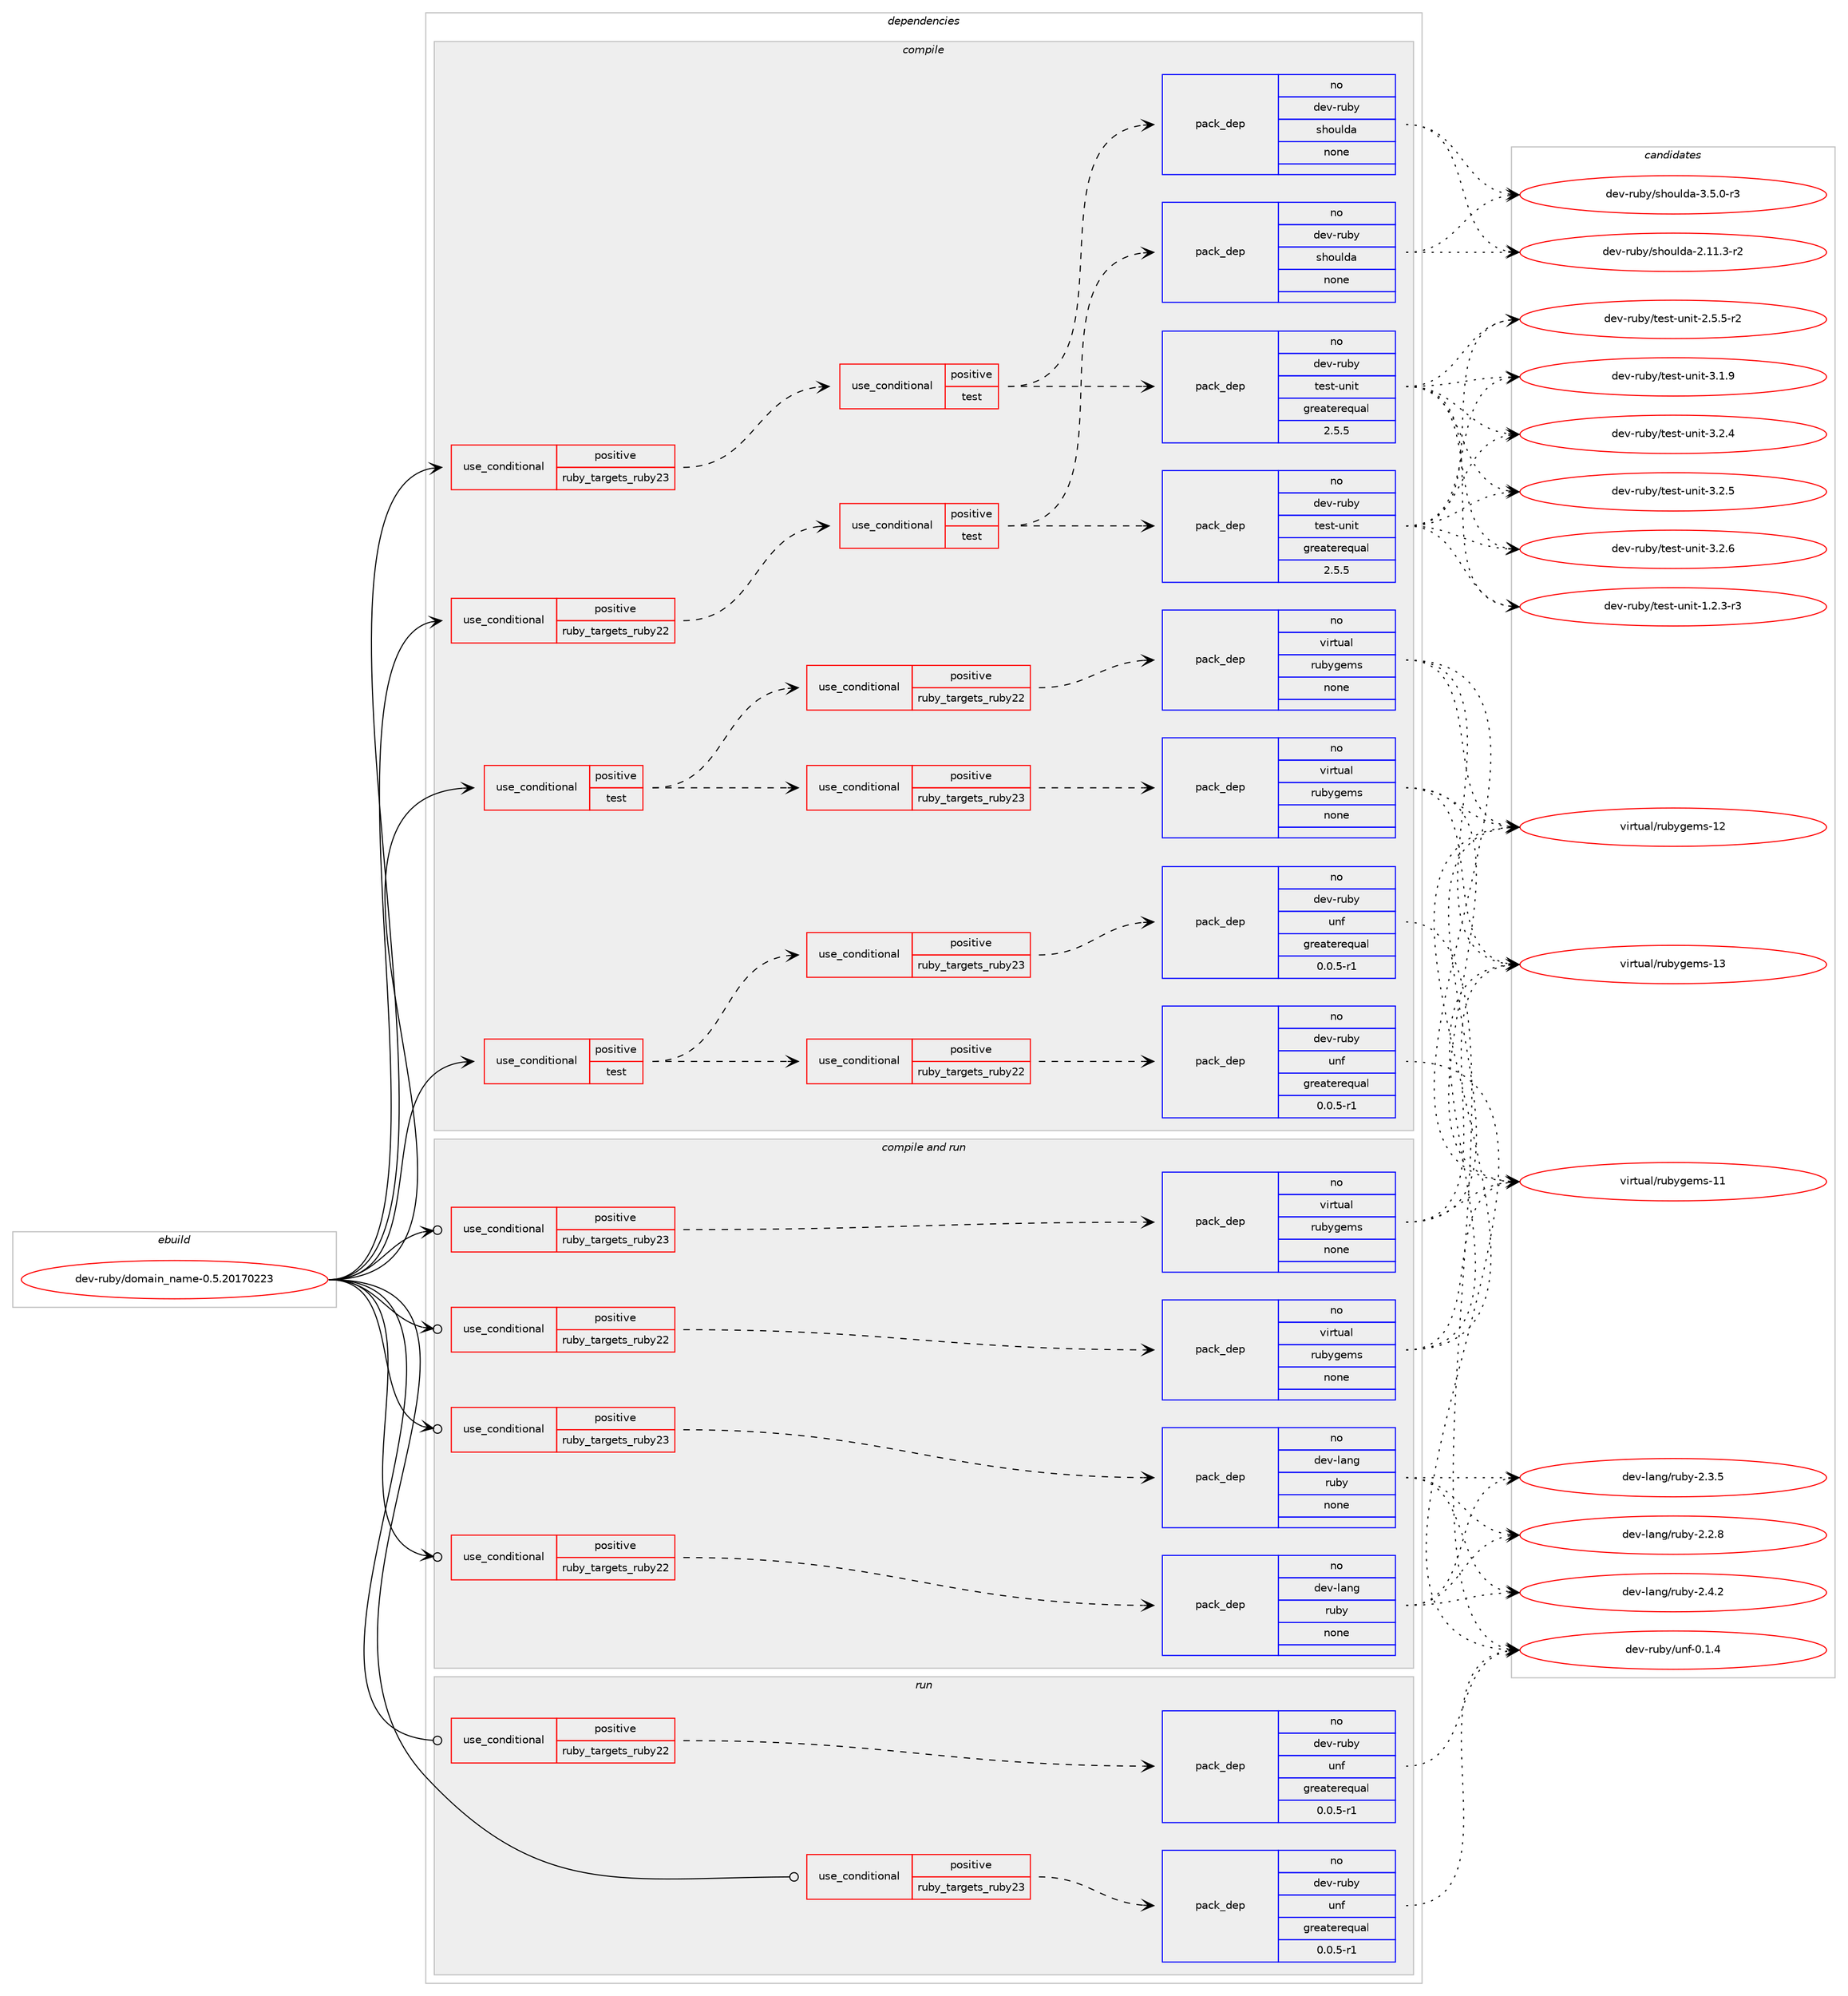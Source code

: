 digraph prolog {

# *************
# Graph options
# *************

newrank=true;
concentrate=true;
compound=true;
graph [rankdir=LR,fontname=Helvetica,fontsize=10,ranksep=1.5];#, ranksep=2.5, nodesep=0.2];
edge  [arrowhead=vee];
node  [fontname=Helvetica,fontsize=10];

# **********
# The ebuild
# **********

subgraph cluster_leftcol {
color=gray;
rank=same;
label=<<i>ebuild</i>>;
id [label="dev-ruby/domain_name-0.5.20170223", color=red, width=4, href="../dev-ruby/domain_name-0.5.20170223.svg"];
}

# ****************
# The dependencies
# ****************

subgraph cluster_midcol {
color=gray;
label=<<i>dependencies</i>>;
subgraph cluster_compile {
fillcolor="#eeeeee";
style=filled;
label=<<i>compile</i>>;
subgraph cond55932 {
dependency236379 [label=<<TABLE BORDER="0" CELLBORDER="1" CELLSPACING="0" CELLPADDING="4"><TR><TD ROWSPAN="3" CELLPADDING="10">use_conditional</TD></TR><TR><TD>positive</TD></TR><TR><TD>ruby_targets_ruby22</TD></TR></TABLE>>, shape=none, color=red];
subgraph cond55933 {
dependency236380 [label=<<TABLE BORDER="0" CELLBORDER="1" CELLSPACING="0" CELLPADDING="4"><TR><TD ROWSPAN="3" CELLPADDING="10">use_conditional</TD></TR><TR><TD>positive</TD></TR><TR><TD>test</TD></TR></TABLE>>, shape=none, color=red];
subgraph pack176373 {
dependency236381 [label=<<TABLE BORDER="0" CELLBORDER="1" CELLSPACING="0" CELLPADDING="4" WIDTH="220"><TR><TD ROWSPAN="6" CELLPADDING="30">pack_dep</TD></TR><TR><TD WIDTH="110">no</TD></TR><TR><TD>dev-ruby</TD></TR><TR><TD>test-unit</TD></TR><TR><TD>greaterequal</TD></TR><TR><TD>2.5.5</TD></TR></TABLE>>, shape=none, color=blue];
}
dependency236380:e -> dependency236381:w [weight=20,style="dashed",arrowhead="vee"];
subgraph pack176374 {
dependency236382 [label=<<TABLE BORDER="0" CELLBORDER="1" CELLSPACING="0" CELLPADDING="4" WIDTH="220"><TR><TD ROWSPAN="6" CELLPADDING="30">pack_dep</TD></TR><TR><TD WIDTH="110">no</TD></TR><TR><TD>dev-ruby</TD></TR><TR><TD>shoulda</TD></TR><TR><TD>none</TD></TR><TR><TD></TD></TR></TABLE>>, shape=none, color=blue];
}
dependency236380:e -> dependency236382:w [weight=20,style="dashed",arrowhead="vee"];
}
dependency236379:e -> dependency236380:w [weight=20,style="dashed",arrowhead="vee"];
}
id:e -> dependency236379:w [weight=20,style="solid",arrowhead="vee"];
subgraph cond55934 {
dependency236383 [label=<<TABLE BORDER="0" CELLBORDER="1" CELLSPACING="0" CELLPADDING="4"><TR><TD ROWSPAN="3" CELLPADDING="10">use_conditional</TD></TR><TR><TD>positive</TD></TR><TR><TD>ruby_targets_ruby23</TD></TR></TABLE>>, shape=none, color=red];
subgraph cond55935 {
dependency236384 [label=<<TABLE BORDER="0" CELLBORDER="1" CELLSPACING="0" CELLPADDING="4"><TR><TD ROWSPAN="3" CELLPADDING="10">use_conditional</TD></TR><TR><TD>positive</TD></TR><TR><TD>test</TD></TR></TABLE>>, shape=none, color=red];
subgraph pack176375 {
dependency236385 [label=<<TABLE BORDER="0" CELLBORDER="1" CELLSPACING="0" CELLPADDING="4" WIDTH="220"><TR><TD ROWSPAN="6" CELLPADDING="30">pack_dep</TD></TR><TR><TD WIDTH="110">no</TD></TR><TR><TD>dev-ruby</TD></TR><TR><TD>test-unit</TD></TR><TR><TD>greaterequal</TD></TR><TR><TD>2.5.5</TD></TR></TABLE>>, shape=none, color=blue];
}
dependency236384:e -> dependency236385:w [weight=20,style="dashed",arrowhead="vee"];
subgraph pack176376 {
dependency236386 [label=<<TABLE BORDER="0" CELLBORDER="1" CELLSPACING="0" CELLPADDING="4" WIDTH="220"><TR><TD ROWSPAN="6" CELLPADDING="30">pack_dep</TD></TR><TR><TD WIDTH="110">no</TD></TR><TR><TD>dev-ruby</TD></TR><TR><TD>shoulda</TD></TR><TR><TD>none</TD></TR><TR><TD></TD></TR></TABLE>>, shape=none, color=blue];
}
dependency236384:e -> dependency236386:w [weight=20,style="dashed",arrowhead="vee"];
}
dependency236383:e -> dependency236384:w [weight=20,style="dashed",arrowhead="vee"];
}
id:e -> dependency236383:w [weight=20,style="solid",arrowhead="vee"];
subgraph cond55936 {
dependency236387 [label=<<TABLE BORDER="0" CELLBORDER="1" CELLSPACING="0" CELLPADDING="4"><TR><TD ROWSPAN="3" CELLPADDING="10">use_conditional</TD></TR><TR><TD>positive</TD></TR><TR><TD>test</TD></TR></TABLE>>, shape=none, color=red];
subgraph cond55937 {
dependency236388 [label=<<TABLE BORDER="0" CELLBORDER="1" CELLSPACING="0" CELLPADDING="4"><TR><TD ROWSPAN="3" CELLPADDING="10">use_conditional</TD></TR><TR><TD>positive</TD></TR><TR><TD>ruby_targets_ruby22</TD></TR></TABLE>>, shape=none, color=red];
subgraph pack176377 {
dependency236389 [label=<<TABLE BORDER="0" CELLBORDER="1" CELLSPACING="0" CELLPADDING="4" WIDTH="220"><TR><TD ROWSPAN="6" CELLPADDING="30">pack_dep</TD></TR><TR><TD WIDTH="110">no</TD></TR><TR><TD>dev-ruby</TD></TR><TR><TD>unf</TD></TR><TR><TD>greaterequal</TD></TR><TR><TD>0.0.5-r1</TD></TR></TABLE>>, shape=none, color=blue];
}
dependency236388:e -> dependency236389:w [weight=20,style="dashed",arrowhead="vee"];
}
dependency236387:e -> dependency236388:w [weight=20,style="dashed",arrowhead="vee"];
subgraph cond55938 {
dependency236390 [label=<<TABLE BORDER="0" CELLBORDER="1" CELLSPACING="0" CELLPADDING="4"><TR><TD ROWSPAN="3" CELLPADDING="10">use_conditional</TD></TR><TR><TD>positive</TD></TR><TR><TD>ruby_targets_ruby23</TD></TR></TABLE>>, shape=none, color=red];
subgraph pack176378 {
dependency236391 [label=<<TABLE BORDER="0" CELLBORDER="1" CELLSPACING="0" CELLPADDING="4" WIDTH="220"><TR><TD ROWSPAN="6" CELLPADDING="30">pack_dep</TD></TR><TR><TD WIDTH="110">no</TD></TR><TR><TD>dev-ruby</TD></TR><TR><TD>unf</TD></TR><TR><TD>greaterequal</TD></TR><TR><TD>0.0.5-r1</TD></TR></TABLE>>, shape=none, color=blue];
}
dependency236390:e -> dependency236391:w [weight=20,style="dashed",arrowhead="vee"];
}
dependency236387:e -> dependency236390:w [weight=20,style="dashed",arrowhead="vee"];
}
id:e -> dependency236387:w [weight=20,style="solid",arrowhead="vee"];
subgraph cond55939 {
dependency236392 [label=<<TABLE BORDER="0" CELLBORDER="1" CELLSPACING="0" CELLPADDING="4"><TR><TD ROWSPAN="3" CELLPADDING="10">use_conditional</TD></TR><TR><TD>positive</TD></TR><TR><TD>test</TD></TR></TABLE>>, shape=none, color=red];
subgraph cond55940 {
dependency236393 [label=<<TABLE BORDER="0" CELLBORDER="1" CELLSPACING="0" CELLPADDING="4"><TR><TD ROWSPAN="3" CELLPADDING="10">use_conditional</TD></TR><TR><TD>positive</TD></TR><TR><TD>ruby_targets_ruby22</TD></TR></TABLE>>, shape=none, color=red];
subgraph pack176379 {
dependency236394 [label=<<TABLE BORDER="0" CELLBORDER="1" CELLSPACING="0" CELLPADDING="4" WIDTH="220"><TR><TD ROWSPAN="6" CELLPADDING="30">pack_dep</TD></TR><TR><TD WIDTH="110">no</TD></TR><TR><TD>virtual</TD></TR><TR><TD>rubygems</TD></TR><TR><TD>none</TD></TR><TR><TD></TD></TR></TABLE>>, shape=none, color=blue];
}
dependency236393:e -> dependency236394:w [weight=20,style="dashed",arrowhead="vee"];
}
dependency236392:e -> dependency236393:w [weight=20,style="dashed",arrowhead="vee"];
subgraph cond55941 {
dependency236395 [label=<<TABLE BORDER="0" CELLBORDER="1" CELLSPACING="0" CELLPADDING="4"><TR><TD ROWSPAN="3" CELLPADDING="10">use_conditional</TD></TR><TR><TD>positive</TD></TR><TR><TD>ruby_targets_ruby23</TD></TR></TABLE>>, shape=none, color=red];
subgraph pack176380 {
dependency236396 [label=<<TABLE BORDER="0" CELLBORDER="1" CELLSPACING="0" CELLPADDING="4" WIDTH="220"><TR><TD ROWSPAN="6" CELLPADDING="30">pack_dep</TD></TR><TR><TD WIDTH="110">no</TD></TR><TR><TD>virtual</TD></TR><TR><TD>rubygems</TD></TR><TR><TD>none</TD></TR><TR><TD></TD></TR></TABLE>>, shape=none, color=blue];
}
dependency236395:e -> dependency236396:w [weight=20,style="dashed",arrowhead="vee"];
}
dependency236392:e -> dependency236395:w [weight=20,style="dashed",arrowhead="vee"];
}
id:e -> dependency236392:w [weight=20,style="solid",arrowhead="vee"];
}
subgraph cluster_compileandrun {
fillcolor="#eeeeee";
style=filled;
label=<<i>compile and run</i>>;
subgraph cond55942 {
dependency236397 [label=<<TABLE BORDER="0" CELLBORDER="1" CELLSPACING="0" CELLPADDING="4"><TR><TD ROWSPAN="3" CELLPADDING="10">use_conditional</TD></TR><TR><TD>positive</TD></TR><TR><TD>ruby_targets_ruby22</TD></TR></TABLE>>, shape=none, color=red];
subgraph pack176381 {
dependency236398 [label=<<TABLE BORDER="0" CELLBORDER="1" CELLSPACING="0" CELLPADDING="4" WIDTH="220"><TR><TD ROWSPAN="6" CELLPADDING="30">pack_dep</TD></TR><TR><TD WIDTH="110">no</TD></TR><TR><TD>dev-lang</TD></TR><TR><TD>ruby</TD></TR><TR><TD>none</TD></TR><TR><TD></TD></TR></TABLE>>, shape=none, color=blue];
}
dependency236397:e -> dependency236398:w [weight=20,style="dashed",arrowhead="vee"];
}
id:e -> dependency236397:w [weight=20,style="solid",arrowhead="odotvee"];
subgraph cond55943 {
dependency236399 [label=<<TABLE BORDER="0" CELLBORDER="1" CELLSPACING="0" CELLPADDING="4"><TR><TD ROWSPAN="3" CELLPADDING="10">use_conditional</TD></TR><TR><TD>positive</TD></TR><TR><TD>ruby_targets_ruby22</TD></TR></TABLE>>, shape=none, color=red];
subgraph pack176382 {
dependency236400 [label=<<TABLE BORDER="0" CELLBORDER="1" CELLSPACING="0" CELLPADDING="4" WIDTH="220"><TR><TD ROWSPAN="6" CELLPADDING="30">pack_dep</TD></TR><TR><TD WIDTH="110">no</TD></TR><TR><TD>virtual</TD></TR><TR><TD>rubygems</TD></TR><TR><TD>none</TD></TR><TR><TD></TD></TR></TABLE>>, shape=none, color=blue];
}
dependency236399:e -> dependency236400:w [weight=20,style="dashed",arrowhead="vee"];
}
id:e -> dependency236399:w [weight=20,style="solid",arrowhead="odotvee"];
subgraph cond55944 {
dependency236401 [label=<<TABLE BORDER="0" CELLBORDER="1" CELLSPACING="0" CELLPADDING="4"><TR><TD ROWSPAN="3" CELLPADDING="10">use_conditional</TD></TR><TR><TD>positive</TD></TR><TR><TD>ruby_targets_ruby23</TD></TR></TABLE>>, shape=none, color=red];
subgraph pack176383 {
dependency236402 [label=<<TABLE BORDER="0" CELLBORDER="1" CELLSPACING="0" CELLPADDING="4" WIDTH="220"><TR><TD ROWSPAN="6" CELLPADDING="30">pack_dep</TD></TR><TR><TD WIDTH="110">no</TD></TR><TR><TD>dev-lang</TD></TR><TR><TD>ruby</TD></TR><TR><TD>none</TD></TR><TR><TD></TD></TR></TABLE>>, shape=none, color=blue];
}
dependency236401:e -> dependency236402:w [weight=20,style="dashed",arrowhead="vee"];
}
id:e -> dependency236401:w [weight=20,style="solid",arrowhead="odotvee"];
subgraph cond55945 {
dependency236403 [label=<<TABLE BORDER="0" CELLBORDER="1" CELLSPACING="0" CELLPADDING="4"><TR><TD ROWSPAN="3" CELLPADDING="10">use_conditional</TD></TR><TR><TD>positive</TD></TR><TR><TD>ruby_targets_ruby23</TD></TR></TABLE>>, shape=none, color=red];
subgraph pack176384 {
dependency236404 [label=<<TABLE BORDER="0" CELLBORDER="1" CELLSPACING="0" CELLPADDING="4" WIDTH="220"><TR><TD ROWSPAN="6" CELLPADDING="30">pack_dep</TD></TR><TR><TD WIDTH="110">no</TD></TR><TR><TD>virtual</TD></TR><TR><TD>rubygems</TD></TR><TR><TD>none</TD></TR><TR><TD></TD></TR></TABLE>>, shape=none, color=blue];
}
dependency236403:e -> dependency236404:w [weight=20,style="dashed",arrowhead="vee"];
}
id:e -> dependency236403:w [weight=20,style="solid",arrowhead="odotvee"];
}
subgraph cluster_run {
fillcolor="#eeeeee";
style=filled;
label=<<i>run</i>>;
subgraph cond55946 {
dependency236405 [label=<<TABLE BORDER="0" CELLBORDER="1" CELLSPACING="0" CELLPADDING="4"><TR><TD ROWSPAN="3" CELLPADDING="10">use_conditional</TD></TR><TR><TD>positive</TD></TR><TR><TD>ruby_targets_ruby22</TD></TR></TABLE>>, shape=none, color=red];
subgraph pack176385 {
dependency236406 [label=<<TABLE BORDER="0" CELLBORDER="1" CELLSPACING="0" CELLPADDING="4" WIDTH="220"><TR><TD ROWSPAN="6" CELLPADDING="30">pack_dep</TD></TR><TR><TD WIDTH="110">no</TD></TR><TR><TD>dev-ruby</TD></TR><TR><TD>unf</TD></TR><TR><TD>greaterequal</TD></TR><TR><TD>0.0.5-r1</TD></TR></TABLE>>, shape=none, color=blue];
}
dependency236405:e -> dependency236406:w [weight=20,style="dashed",arrowhead="vee"];
}
id:e -> dependency236405:w [weight=20,style="solid",arrowhead="odot"];
subgraph cond55947 {
dependency236407 [label=<<TABLE BORDER="0" CELLBORDER="1" CELLSPACING="0" CELLPADDING="4"><TR><TD ROWSPAN="3" CELLPADDING="10">use_conditional</TD></TR><TR><TD>positive</TD></TR><TR><TD>ruby_targets_ruby23</TD></TR></TABLE>>, shape=none, color=red];
subgraph pack176386 {
dependency236408 [label=<<TABLE BORDER="0" CELLBORDER="1" CELLSPACING="0" CELLPADDING="4" WIDTH="220"><TR><TD ROWSPAN="6" CELLPADDING="30">pack_dep</TD></TR><TR><TD WIDTH="110">no</TD></TR><TR><TD>dev-ruby</TD></TR><TR><TD>unf</TD></TR><TR><TD>greaterequal</TD></TR><TR><TD>0.0.5-r1</TD></TR></TABLE>>, shape=none, color=blue];
}
dependency236407:e -> dependency236408:w [weight=20,style="dashed",arrowhead="vee"];
}
id:e -> dependency236407:w [weight=20,style="solid",arrowhead="odot"];
}
}

# **************
# The candidates
# **************

subgraph cluster_choices {
rank=same;
color=gray;
label=<<i>candidates</i>>;

subgraph choice176373 {
color=black;
nodesep=1;
choice100101118451141179812147116101115116451171101051164549465046514511451 [label="dev-ruby/test-unit-1.2.3-r3", color=red, width=4,href="../dev-ruby/test-unit-1.2.3-r3.svg"];
choice100101118451141179812147116101115116451171101051164550465346534511450 [label="dev-ruby/test-unit-2.5.5-r2", color=red, width=4,href="../dev-ruby/test-unit-2.5.5-r2.svg"];
choice10010111845114117981214711610111511645117110105116455146494657 [label="dev-ruby/test-unit-3.1.9", color=red, width=4,href="../dev-ruby/test-unit-3.1.9.svg"];
choice10010111845114117981214711610111511645117110105116455146504652 [label="dev-ruby/test-unit-3.2.4", color=red, width=4,href="../dev-ruby/test-unit-3.2.4.svg"];
choice10010111845114117981214711610111511645117110105116455146504653 [label="dev-ruby/test-unit-3.2.5", color=red, width=4,href="../dev-ruby/test-unit-3.2.5.svg"];
choice10010111845114117981214711610111511645117110105116455146504654 [label="dev-ruby/test-unit-3.2.6", color=red, width=4,href="../dev-ruby/test-unit-3.2.6.svg"];
dependency236381:e -> choice100101118451141179812147116101115116451171101051164549465046514511451:w [style=dotted,weight="100"];
dependency236381:e -> choice100101118451141179812147116101115116451171101051164550465346534511450:w [style=dotted,weight="100"];
dependency236381:e -> choice10010111845114117981214711610111511645117110105116455146494657:w [style=dotted,weight="100"];
dependency236381:e -> choice10010111845114117981214711610111511645117110105116455146504652:w [style=dotted,weight="100"];
dependency236381:e -> choice10010111845114117981214711610111511645117110105116455146504653:w [style=dotted,weight="100"];
dependency236381:e -> choice10010111845114117981214711610111511645117110105116455146504654:w [style=dotted,weight="100"];
}
subgraph choice176374 {
color=black;
nodesep=1;
choice10010111845114117981214711510411111710810097455046494946514511450 [label="dev-ruby/shoulda-2.11.3-r2", color=red, width=4,href="../dev-ruby/shoulda-2.11.3-r2.svg"];
choice100101118451141179812147115104111117108100974551465346484511451 [label="dev-ruby/shoulda-3.5.0-r3", color=red, width=4,href="../dev-ruby/shoulda-3.5.0-r3.svg"];
dependency236382:e -> choice10010111845114117981214711510411111710810097455046494946514511450:w [style=dotted,weight="100"];
dependency236382:e -> choice100101118451141179812147115104111117108100974551465346484511451:w [style=dotted,weight="100"];
}
subgraph choice176375 {
color=black;
nodesep=1;
choice100101118451141179812147116101115116451171101051164549465046514511451 [label="dev-ruby/test-unit-1.2.3-r3", color=red, width=4,href="../dev-ruby/test-unit-1.2.3-r3.svg"];
choice100101118451141179812147116101115116451171101051164550465346534511450 [label="dev-ruby/test-unit-2.5.5-r2", color=red, width=4,href="../dev-ruby/test-unit-2.5.5-r2.svg"];
choice10010111845114117981214711610111511645117110105116455146494657 [label="dev-ruby/test-unit-3.1.9", color=red, width=4,href="../dev-ruby/test-unit-3.1.9.svg"];
choice10010111845114117981214711610111511645117110105116455146504652 [label="dev-ruby/test-unit-3.2.4", color=red, width=4,href="../dev-ruby/test-unit-3.2.4.svg"];
choice10010111845114117981214711610111511645117110105116455146504653 [label="dev-ruby/test-unit-3.2.5", color=red, width=4,href="../dev-ruby/test-unit-3.2.5.svg"];
choice10010111845114117981214711610111511645117110105116455146504654 [label="dev-ruby/test-unit-3.2.6", color=red, width=4,href="../dev-ruby/test-unit-3.2.6.svg"];
dependency236385:e -> choice100101118451141179812147116101115116451171101051164549465046514511451:w [style=dotted,weight="100"];
dependency236385:e -> choice100101118451141179812147116101115116451171101051164550465346534511450:w [style=dotted,weight="100"];
dependency236385:e -> choice10010111845114117981214711610111511645117110105116455146494657:w [style=dotted,weight="100"];
dependency236385:e -> choice10010111845114117981214711610111511645117110105116455146504652:w [style=dotted,weight="100"];
dependency236385:e -> choice10010111845114117981214711610111511645117110105116455146504653:w [style=dotted,weight="100"];
dependency236385:e -> choice10010111845114117981214711610111511645117110105116455146504654:w [style=dotted,weight="100"];
}
subgraph choice176376 {
color=black;
nodesep=1;
choice10010111845114117981214711510411111710810097455046494946514511450 [label="dev-ruby/shoulda-2.11.3-r2", color=red, width=4,href="../dev-ruby/shoulda-2.11.3-r2.svg"];
choice100101118451141179812147115104111117108100974551465346484511451 [label="dev-ruby/shoulda-3.5.0-r3", color=red, width=4,href="../dev-ruby/shoulda-3.5.0-r3.svg"];
dependency236386:e -> choice10010111845114117981214711510411111710810097455046494946514511450:w [style=dotted,weight="100"];
dependency236386:e -> choice100101118451141179812147115104111117108100974551465346484511451:w [style=dotted,weight="100"];
}
subgraph choice176377 {
color=black;
nodesep=1;
choice100101118451141179812147117110102454846494652 [label="dev-ruby/unf-0.1.4", color=red, width=4,href="../dev-ruby/unf-0.1.4.svg"];
dependency236389:e -> choice100101118451141179812147117110102454846494652:w [style=dotted,weight="100"];
}
subgraph choice176378 {
color=black;
nodesep=1;
choice100101118451141179812147117110102454846494652 [label="dev-ruby/unf-0.1.4", color=red, width=4,href="../dev-ruby/unf-0.1.4.svg"];
dependency236391:e -> choice100101118451141179812147117110102454846494652:w [style=dotted,weight="100"];
}
subgraph choice176379 {
color=black;
nodesep=1;
choice118105114116117971084711411798121103101109115454949 [label="virtual/rubygems-11", color=red, width=4,href="../virtual/rubygems-11.svg"];
choice118105114116117971084711411798121103101109115454950 [label="virtual/rubygems-12", color=red, width=4,href="../virtual/rubygems-12.svg"];
choice118105114116117971084711411798121103101109115454951 [label="virtual/rubygems-13", color=red, width=4,href="../virtual/rubygems-13.svg"];
dependency236394:e -> choice118105114116117971084711411798121103101109115454949:w [style=dotted,weight="100"];
dependency236394:e -> choice118105114116117971084711411798121103101109115454950:w [style=dotted,weight="100"];
dependency236394:e -> choice118105114116117971084711411798121103101109115454951:w [style=dotted,weight="100"];
}
subgraph choice176380 {
color=black;
nodesep=1;
choice118105114116117971084711411798121103101109115454949 [label="virtual/rubygems-11", color=red, width=4,href="../virtual/rubygems-11.svg"];
choice118105114116117971084711411798121103101109115454950 [label="virtual/rubygems-12", color=red, width=4,href="../virtual/rubygems-12.svg"];
choice118105114116117971084711411798121103101109115454951 [label="virtual/rubygems-13", color=red, width=4,href="../virtual/rubygems-13.svg"];
dependency236396:e -> choice118105114116117971084711411798121103101109115454949:w [style=dotted,weight="100"];
dependency236396:e -> choice118105114116117971084711411798121103101109115454950:w [style=dotted,weight="100"];
dependency236396:e -> choice118105114116117971084711411798121103101109115454951:w [style=dotted,weight="100"];
}
subgraph choice176381 {
color=black;
nodesep=1;
choice10010111845108971101034711411798121455046504656 [label="dev-lang/ruby-2.2.8", color=red, width=4,href="../dev-lang/ruby-2.2.8.svg"];
choice10010111845108971101034711411798121455046514653 [label="dev-lang/ruby-2.3.5", color=red, width=4,href="../dev-lang/ruby-2.3.5.svg"];
choice10010111845108971101034711411798121455046524650 [label="dev-lang/ruby-2.4.2", color=red, width=4,href="../dev-lang/ruby-2.4.2.svg"];
dependency236398:e -> choice10010111845108971101034711411798121455046504656:w [style=dotted,weight="100"];
dependency236398:e -> choice10010111845108971101034711411798121455046514653:w [style=dotted,weight="100"];
dependency236398:e -> choice10010111845108971101034711411798121455046524650:w [style=dotted,weight="100"];
}
subgraph choice176382 {
color=black;
nodesep=1;
choice118105114116117971084711411798121103101109115454949 [label="virtual/rubygems-11", color=red, width=4,href="../virtual/rubygems-11.svg"];
choice118105114116117971084711411798121103101109115454950 [label="virtual/rubygems-12", color=red, width=4,href="../virtual/rubygems-12.svg"];
choice118105114116117971084711411798121103101109115454951 [label="virtual/rubygems-13", color=red, width=4,href="../virtual/rubygems-13.svg"];
dependency236400:e -> choice118105114116117971084711411798121103101109115454949:w [style=dotted,weight="100"];
dependency236400:e -> choice118105114116117971084711411798121103101109115454950:w [style=dotted,weight="100"];
dependency236400:e -> choice118105114116117971084711411798121103101109115454951:w [style=dotted,weight="100"];
}
subgraph choice176383 {
color=black;
nodesep=1;
choice10010111845108971101034711411798121455046504656 [label="dev-lang/ruby-2.2.8", color=red, width=4,href="../dev-lang/ruby-2.2.8.svg"];
choice10010111845108971101034711411798121455046514653 [label="dev-lang/ruby-2.3.5", color=red, width=4,href="../dev-lang/ruby-2.3.5.svg"];
choice10010111845108971101034711411798121455046524650 [label="dev-lang/ruby-2.4.2", color=red, width=4,href="../dev-lang/ruby-2.4.2.svg"];
dependency236402:e -> choice10010111845108971101034711411798121455046504656:w [style=dotted,weight="100"];
dependency236402:e -> choice10010111845108971101034711411798121455046514653:w [style=dotted,weight="100"];
dependency236402:e -> choice10010111845108971101034711411798121455046524650:w [style=dotted,weight="100"];
}
subgraph choice176384 {
color=black;
nodesep=1;
choice118105114116117971084711411798121103101109115454949 [label="virtual/rubygems-11", color=red, width=4,href="../virtual/rubygems-11.svg"];
choice118105114116117971084711411798121103101109115454950 [label="virtual/rubygems-12", color=red, width=4,href="../virtual/rubygems-12.svg"];
choice118105114116117971084711411798121103101109115454951 [label="virtual/rubygems-13", color=red, width=4,href="../virtual/rubygems-13.svg"];
dependency236404:e -> choice118105114116117971084711411798121103101109115454949:w [style=dotted,weight="100"];
dependency236404:e -> choice118105114116117971084711411798121103101109115454950:w [style=dotted,weight="100"];
dependency236404:e -> choice118105114116117971084711411798121103101109115454951:w [style=dotted,weight="100"];
}
subgraph choice176385 {
color=black;
nodesep=1;
choice100101118451141179812147117110102454846494652 [label="dev-ruby/unf-0.1.4", color=red, width=4,href="../dev-ruby/unf-0.1.4.svg"];
dependency236406:e -> choice100101118451141179812147117110102454846494652:w [style=dotted,weight="100"];
}
subgraph choice176386 {
color=black;
nodesep=1;
choice100101118451141179812147117110102454846494652 [label="dev-ruby/unf-0.1.4", color=red, width=4,href="../dev-ruby/unf-0.1.4.svg"];
dependency236408:e -> choice100101118451141179812147117110102454846494652:w [style=dotted,weight="100"];
}
}

}

